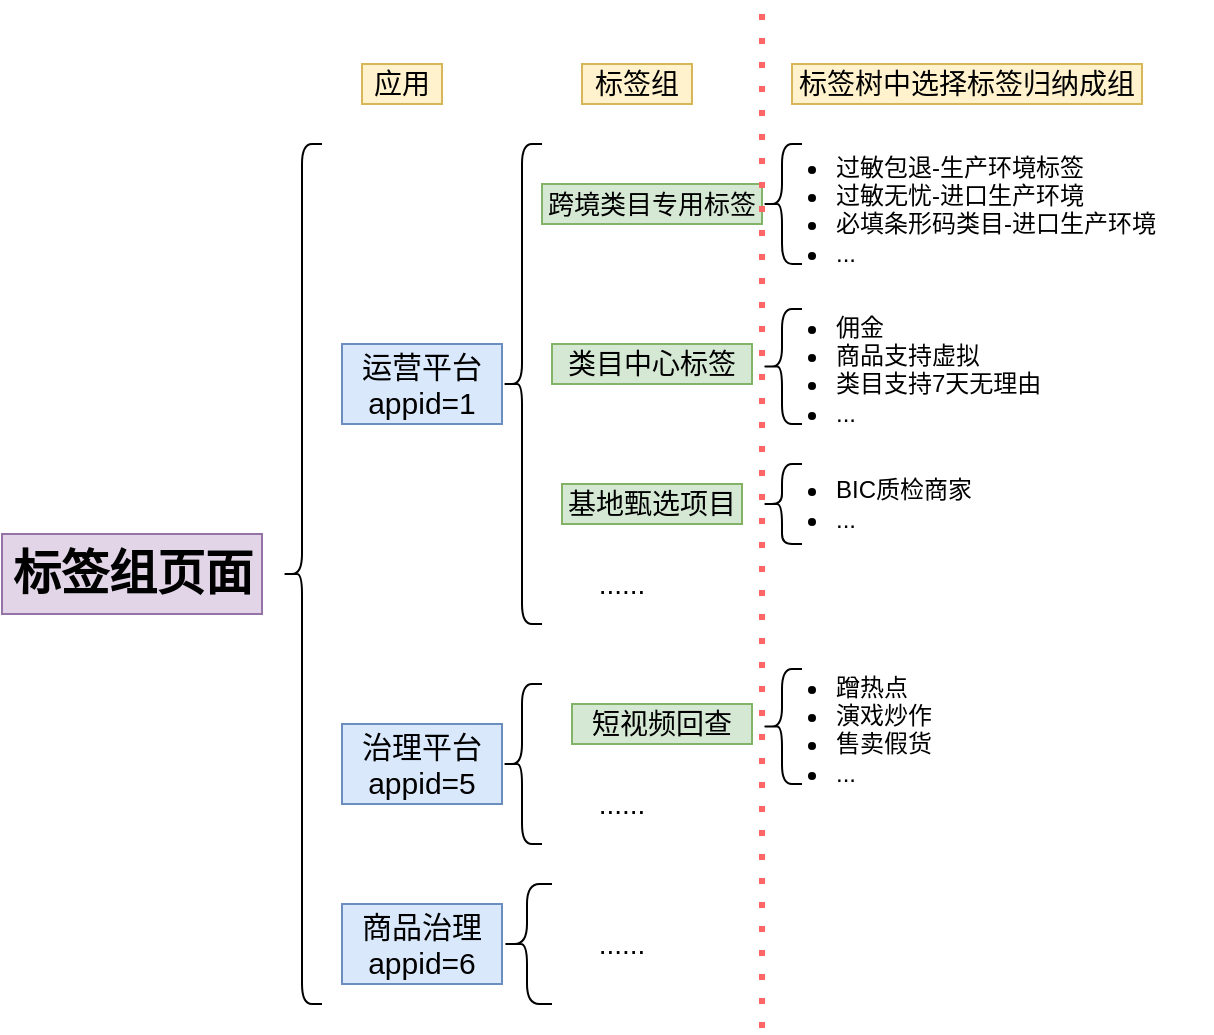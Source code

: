 <mxfile version="14.7.2" type="github">
  <diagram id="Ltd1Pkurl57DBXWD9QF-" name="Page-1">
    <mxGraphModel dx="946" dy="614" grid="0" gridSize="10" guides="1" tooltips="1" connect="1" arrows="1" fold="1" page="0" pageScale="1" pageWidth="2336" pageHeight="1654" math="0" shadow="0">
      <root>
        <mxCell id="0" />
        <mxCell id="1" parent="0" />
        <mxCell id="FzeuZx6b_UkJhij-4J4R-1" value="" style="shape=curlyBracket;whiteSpace=wrap;html=1;rounded=1;" vertex="1" parent="1">
          <mxGeometry x="360" y="80" width="20" height="240" as="geometry" />
        </mxCell>
        <mxCell id="FzeuZx6b_UkJhij-4J4R-3" value="&lt;font style=&quot;font-size: 15px&quot;&gt;运营平台&lt;br&gt;appid=1&lt;/font&gt;" style="text;html=1;strokeColor=#6c8ebf;fillColor=#dae8fc;align=center;verticalAlign=middle;whiteSpace=wrap;rounded=0;" vertex="1" parent="1">
          <mxGeometry x="280" y="180" width="80" height="40" as="geometry" />
        </mxCell>
        <mxCell id="FzeuZx6b_UkJhij-4J4R-4" value="&lt;font style=&quot;font-size: 13px&quot;&gt;跨境类目专用标签&lt;/font&gt;" style="text;html=1;strokeColor=#82b366;fillColor=#d5e8d4;align=center;verticalAlign=middle;whiteSpace=wrap;rounded=0;" vertex="1" parent="1">
          <mxGeometry x="380" y="100" width="110" height="20" as="geometry" />
        </mxCell>
        <mxCell id="FzeuZx6b_UkJhij-4J4R-5" value="" style="shape=curlyBracket;whiteSpace=wrap;html=1;rounded=1;" vertex="1" parent="1">
          <mxGeometry x="490" y="80" width="20" height="60" as="geometry" />
        </mxCell>
        <mxCell id="FzeuZx6b_UkJhij-4J4R-6" value="&lt;ul&gt;&lt;li&gt;过敏包退-生产环境标签&lt;/li&gt;&lt;li&gt;过敏无忧-进口生产环境&lt;/li&gt;&lt;li&gt;必填条形码类目-进口生产环境&lt;/li&gt;&lt;li&gt;...&lt;/li&gt;&lt;/ul&gt;" style="text;strokeColor=none;fillColor=none;html=1;whiteSpace=wrap;verticalAlign=middle;overflow=hidden;" vertex="1" parent="1">
          <mxGeometry x="485" y="70" width="230" height="80" as="geometry" />
        </mxCell>
        <mxCell id="FzeuZx6b_UkJhij-4J4R-8" value="&lt;font style=&quot;font-size: 14px&quot;&gt;类目中心标签&lt;/font&gt;" style="text;html=1;strokeColor=#82b366;fillColor=#d5e8d4;align=center;verticalAlign=middle;whiteSpace=wrap;rounded=0;" vertex="1" parent="1">
          <mxGeometry x="385" y="180" width="100" height="20" as="geometry" />
        </mxCell>
        <mxCell id="FzeuZx6b_UkJhij-4J4R-10" value="" style="shape=curlyBracket;whiteSpace=wrap;html=1;rounded=1;" vertex="1" parent="1">
          <mxGeometry x="490" y="162.5" width="20" height="57.5" as="geometry" />
        </mxCell>
        <mxCell id="FzeuZx6b_UkJhij-4J4R-11" value="&lt;ul&gt;&lt;li&gt;佣金&lt;/li&gt;&lt;li&gt;商品支持虚拟&lt;/li&gt;&lt;li&gt;类目支持7天无理由&lt;/li&gt;&lt;li&gt;...&lt;/li&gt;&lt;/ul&gt;" style="text;strokeColor=none;fillColor=none;html=1;whiteSpace=wrap;verticalAlign=middle;overflow=hidden;" vertex="1" parent="1">
          <mxGeometry x="485" y="150" width="230" height="80" as="geometry" />
        </mxCell>
        <mxCell id="FzeuZx6b_UkJhij-4J4R-12" value="&lt;font style=&quot;font-size: 14px&quot;&gt;基地甄选项目&lt;/font&gt;" style="text;html=1;strokeColor=#82b366;fillColor=#d5e8d4;align=center;verticalAlign=middle;whiteSpace=wrap;rounded=0;" vertex="1" parent="1">
          <mxGeometry x="390" y="250" width="90" height="20" as="geometry" />
        </mxCell>
        <mxCell id="FzeuZx6b_UkJhij-4J4R-13" value="" style="shape=curlyBracket;whiteSpace=wrap;html=1;rounded=1;" vertex="1" parent="1">
          <mxGeometry x="490" y="240" width="20" height="40" as="geometry" />
        </mxCell>
        <mxCell id="FzeuZx6b_UkJhij-4J4R-16" value="&lt;ul&gt;&lt;li&gt;BIC质检商家&lt;/li&gt;&lt;li&gt;...&lt;/li&gt;&lt;/ul&gt;" style="text;strokeColor=none;fillColor=none;html=1;whiteSpace=wrap;verticalAlign=middle;overflow=hidden;" vertex="1" parent="1">
          <mxGeometry x="485" y="220" width="130" height="80" as="geometry" />
        </mxCell>
        <mxCell id="FzeuZx6b_UkJhij-4J4R-17" value="&lt;font style=&quot;font-size: 14px&quot;&gt;......&lt;/font&gt;" style="text;html=1;strokeColor=none;fillColor=none;align=center;verticalAlign=middle;whiteSpace=wrap;rounded=0;" vertex="1" parent="1">
          <mxGeometry x="400" y="290" width="40" height="20" as="geometry" />
        </mxCell>
        <mxCell id="FzeuZx6b_UkJhij-4J4R-18" value="&lt;font style=&quot;font-size: 15px&quot;&gt;治理平台&lt;br&gt;appid=5&lt;/font&gt;" style="text;html=1;strokeColor=#6c8ebf;fillColor=#dae8fc;align=center;verticalAlign=middle;whiteSpace=wrap;rounded=0;" vertex="1" parent="1">
          <mxGeometry x="280" y="370" width="80" height="40" as="geometry" />
        </mxCell>
        <mxCell id="FzeuZx6b_UkJhij-4J4R-19" value="" style="shape=curlyBracket;whiteSpace=wrap;html=1;rounded=1;" vertex="1" parent="1">
          <mxGeometry x="360" y="350" width="20" height="80" as="geometry" />
        </mxCell>
        <mxCell id="FzeuZx6b_UkJhij-4J4R-20" value="标签组页面" style="text;strokeColor=#9673a6;fillColor=#e1d5e7;html=1;fontSize=24;fontStyle=1;verticalAlign=middle;align=center;" vertex="1" parent="1">
          <mxGeometry x="110" y="275" width="130" height="40" as="geometry" />
        </mxCell>
        <mxCell id="FzeuZx6b_UkJhij-4J4R-21" value="&lt;font style=&quot;font-size: 14px&quot;&gt;短视频回查&lt;/font&gt;" style="text;html=1;strokeColor=#82b366;fillColor=#d5e8d4;align=center;verticalAlign=middle;whiteSpace=wrap;rounded=0;" vertex="1" parent="1">
          <mxGeometry x="395" y="360" width="90" height="20" as="geometry" />
        </mxCell>
        <mxCell id="FzeuZx6b_UkJhij-4J4R-25" value="" style="shape=curlyBracket;whiteSpace=wrap;html=1;rounded=1;" vertex="1" parent="1">
          <mxGeometry x="490" y="342.5" width="20" height="57.5" as="geometry" />
        </mxCell>
        <mxCell id="FzeuZx6b_UkJhij-4J4R-26" value="&lt;ul&gt;&lt;li&gt;蹭热点&lt;/li&gt;&lt;li&gt;演戏炒作&lt;/li&gt;&lt;li&gt;售卖假货&lt;/li&gt;&lt;li&gt;...&lt;/li&gt;&lt;/ul&gt;" style="text;strokeColor=none;fillColor=none;html=1;whiteSpace=wrap;verticalAlign=middle;overflow=hidden;" vertex="1" parent="1">
          <mxGeometry x="485" y="330" width="230" height="80" as="geometry" />
        </mxCell>
        <mxCell id="FzeuZx6b_UkJhij-4J4R-29" value="&lt;font style=&quot;font-size: 14px&quot;&gt;......&lt;/font&gt;" style="text;html=1;strokeColor=none;fillColor=none;align=center;verticalAlign=middle;whiteSpace=wrap;rounded=0;" vertex="1" parent="1">
          <mxGeometry x="400" y="400" width="40" height="20" as="geometry" />
        </mxCell>
        <mxCell id="FzeuZx6b_UkJhij-4J4R-31" value="&lt;font style=&quot;font-size: 15px&quot;&gt;商品治理&lt;br&gt;appid=6&lt;/font&gt;" style="text;html=1;strokeColor=#6c8ebf;fillColor=#dae8fc;align=center;verticalAlign=middle;whiteSpace=wrap;rounded=0;" vertex="1" parent="1">
          <mxGeometry x="280" y="460" width="80" height="40" as="geometry" />
        </mxCell>
        <mxCell id="FzeuZx6b_UkJhij-4J4R-32" value="" style="shape=curlyBracket;whiteSpace=wrap;html=1;rounded=1;" vertex="1" parent="1">
          <mxGeometry x="360" y="450" width="25" height="60" as="geometry" />
        </mxCell>
        <mxCell id="FzeuZx6b_UkJhij-4J4R-33" value="&lt;font style=&quot;font-size: 14px&quot;&gt;......&lt;/font&gt;" style="text;html=1;strokeColor=none;fillColor=none;align=center;verticalAlign=middle;whiteSpace=wrap;rounded=0;" vertex="1" parent="1">
          <mxGeometry x="400" y="470" width="40" height="20" as="geometry" />
        </mxCell>
        <mxCell id="FzeuZx6b_UkJhij-4J4R-34" value="" style="shape=curlyBracket;whiteSpace=wrap;html=1;rounded=1;" vertex="1" parent="1">
          <mxGeometry x="250" y="80" width="20" height="430" as="geometry" />
        </mxCell>
        <mxCell id="FzeuZx6b_UkJhij-4J4R-35" value="&lt;font style=&quot;font-size: 14px&quot;&gt;标签树中选择标签归纳成组&lt;/font&gt;" style="text;html=1;strokeColor=#d6b656;fillColor=#fff2cc;align=center;verticalAlign=middle;whiteSpace=wrap;rounded=0;" vertex="1" parent="1">
          <mxGeometry x="505" y="40" width="175" height="20" as="geometry" />
        </mxCell>
        <mxCell id="FzeuZx6b_UkJhij-4J4R-36" value="" style="endArrow=none;dashed=1;html=1;dashPattern=1 3;strokeWidth=3;strokeColor=#FF6666;" edge="1" parent="1">
          <mxGeometry width="50" height="50" relative="1" as="geometry">
            <mxPoint x="490" y="522" as="sourcePoint" />
            <mxPoint x="490" y="10" as="targetPoint" />
          </mxGeometry>
        </mxCell>
        <mxCell id="FzeuZx6b_UkJhij-4J4R-37" value="&lt;font style=&quot;font-size: 14px&quot;&gt;应用&lt;/font&gt;" style="text;html=1;strokeColor=#d6b656;fillColor=#fff2cc;align=center;verticalAlign=middle;whiteSpace=wrap;rounded=0;" vertex="1" parent="1">
          <mxGeometry x="290" y="40" width="40" height="20" as="geometry" />
        </mxCell>
        <mxCell id="FzeuZx6b_UkJhij-4J4R-38" value="&lt;font style=&quot;font-size: 14px&quot;&gt;标签组&lt;/font&gt;" style="text;html=1;strokeColor=#d6b656;fillColor=#fff2cc;align=center;verticalAlign=middle;whiteSpace=wrap;rounded=0;" vertex="1" parent="1">
          <mxGeometry x="400" y="40" width="55" height="20" as="geometry" />
        </mxCell>
      </root>
    </mxGraphModel>
  </diagram>
</mxfile>

